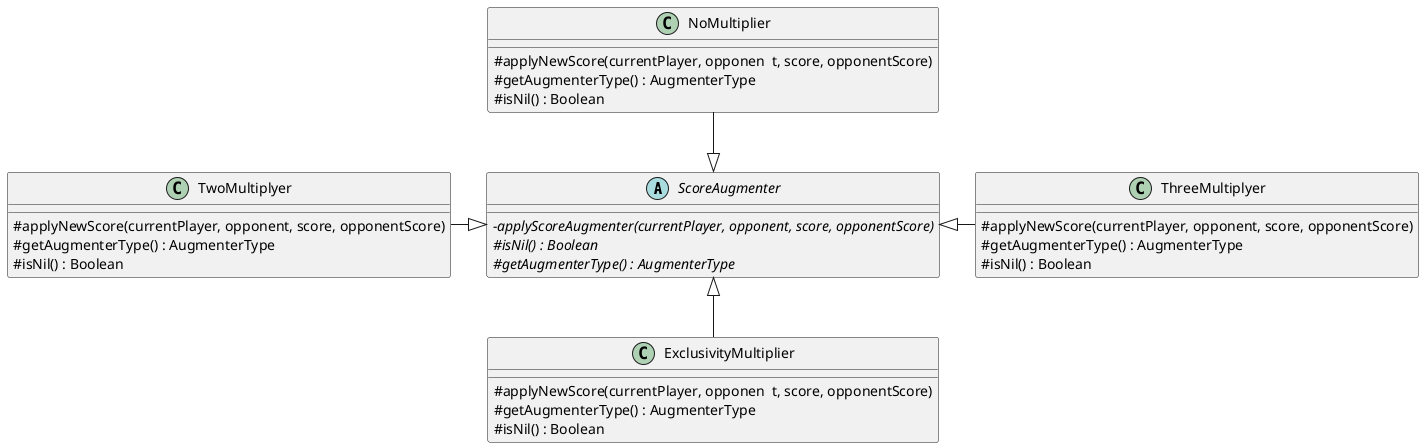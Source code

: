 @startuml DiagramaUML-DetalleAugmentation-TP2

skinparam classAttributeIconSize 0

abstract ScoreAugmenter{
    - {abstract}applyScoreAugmenter(currentPlayer, opponent, score, opponentScore)
    # {abstract}isNil() : Boolean
    # {abstract}getAugmenterType() : AugmenterType
}

class ThreeMultiplyer{
    # applyNewScore(currentPlayer, opponent, score, opponentScore)
    # getAugmenterType() : AugmenterType
    # isNil() : Boolean
}

class TwoMultiplyer{
    # applyNewScore(currentPlayer, opponent, score, opponentScore)
    # getAugmenterType() : AugmenterType
    # isNil() : Boolean
}

class ExclusivityMultiplier{
    # applyNewScore(currentPlayer, opponen  t, score, opponentScore)
    # getAugmenterType() : AugmenterType
    # isNil() : Boolean
}

class NoMultiplier{
    # applyNewScore(currentPlayer, opponen  t, score, opponentScore)
    # getAugmenterType() : AugmenterType
    # isNil() : Boolean
}


ThreeMultiplyer --left|> ScoreAugmenter
TwoMultiplyer --right|> ScoreAugmenter
NoMultiplier --down|> ScoreAugmenter

ExclusivityMultiplier --up|> ScoreAugmenter

@enduml